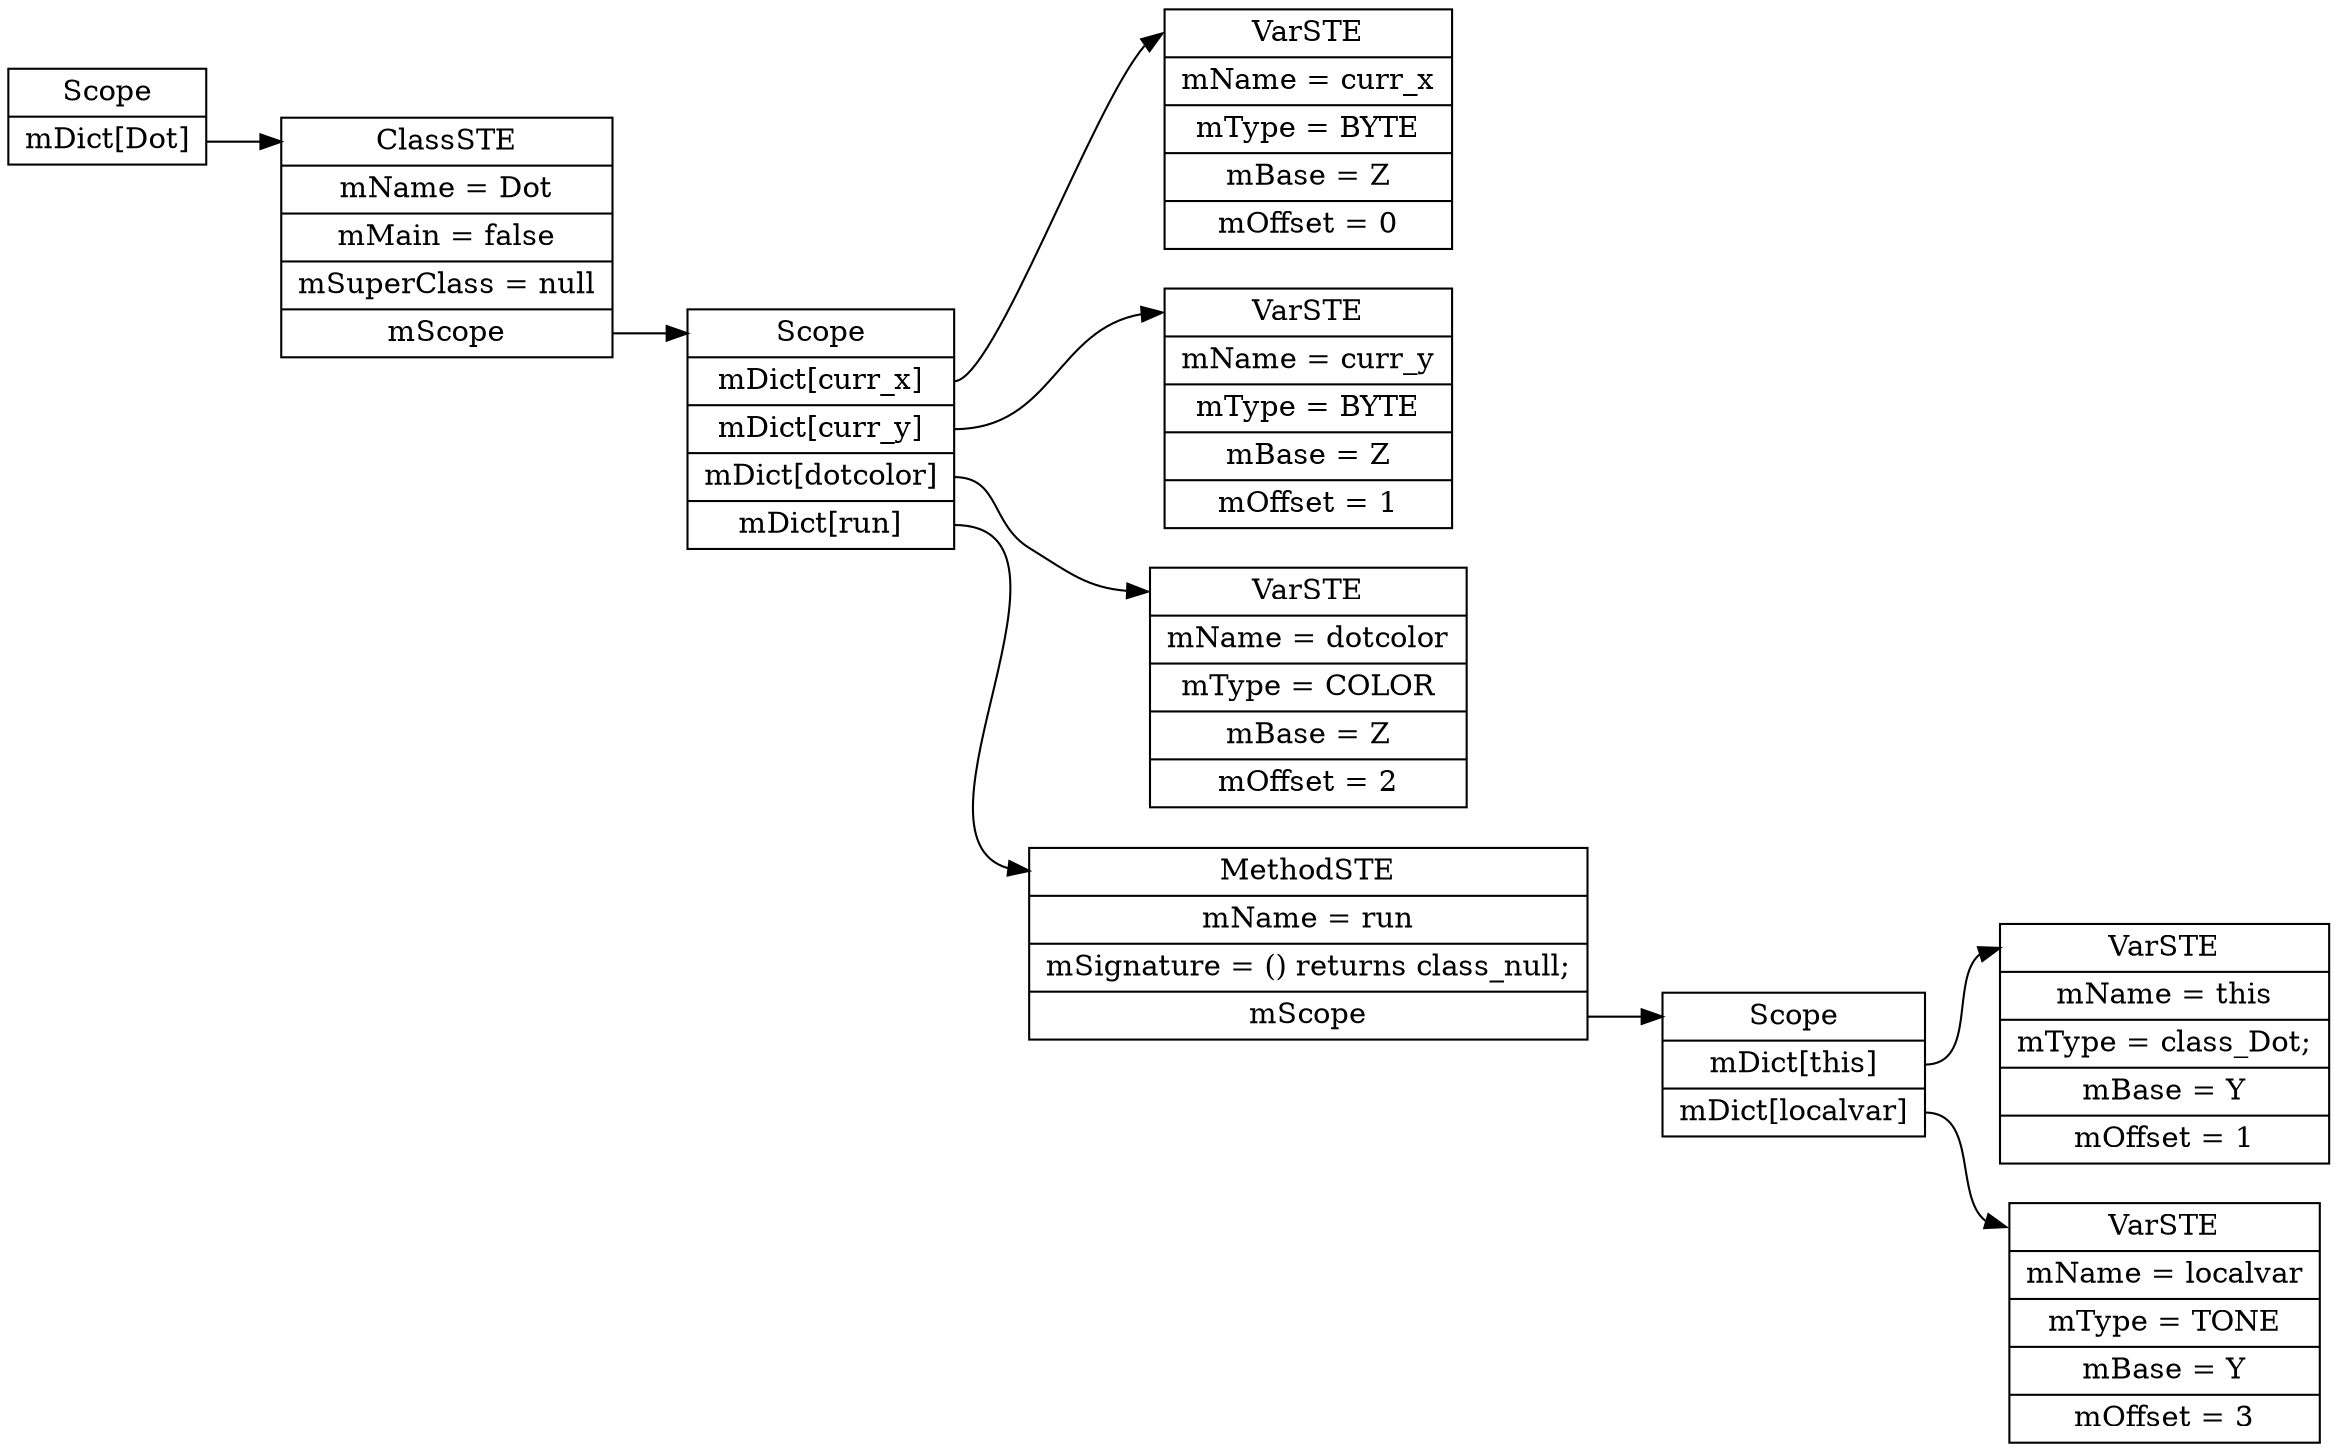 digraph SymTable {
	graph [rankdir="LR"];
	node [shape=record];
	0 [label=" <f0> Scope | <f1> mDict\[Dot\] "];
	0:<f1> -> 1:<f0>;
	1 [label=" <f0> ClassSTE | <f1> mName = Dot| <f2> mMain = false| <f3> mSuperClass = null| <f4> mScope "];
	1:<f4> -> 2:<f0>;
	2 [label=" <f0> Scope | <f1> mDict\[curr_x\] | <f2> mDict\[curr_y\] | <f3> mDict\[dotcolor\] | <f4> mDict\[run\] "];
	2:<f1> -> 3:<f0>;
	3 [label=" <f0> VarSTE | <f1> mName = curr_x| <f2> mType = BYTE| <f3> mBase = Z| <f4> mOffset = 0"];
	2:<f2> -> 4:<f0>;
	4 [label=" <f0> VarSTE | <f1> mName = curr_y| <f2> mType = BYTE| <f3> mBase = Z| <f4> mOffset = 1"];
	2:<f3> -> 5:<f0>;
	5 [label=" <f0> VarSTE | <f1> mName = dotcolor| <f2> mType = COLOR| <f3> mBase = Z| <f4> mOffset = 2"];
	2:<f4> -> 6:<f0>;
	6 [label=" <f0> MethodSTE | <f1> mName = run| <f2> mSignature = () returns class_null;| <f3> mScope "];
	6:<f3> -> 7:<f0>;
	7 [label=" <f0> Scope | <f1> mDict\[this\] | <f2> mDict\[localvar\] "];
	7:<f1> -> 8:<f0>;
	8 [label=" <f0> VarSTE | <f1> mName = this| <f2> mType = class_Dot;| <f3> mBase = Y| <f4> mOffset = 1"];
	7:<f2> -> 9:<f0>;
	9 [label=" <f0> VarSTE | <f1> mName = localvar| <f2> mType = TONE| <f3> mBase = Y| <f4> mOffset = 3"];
}
